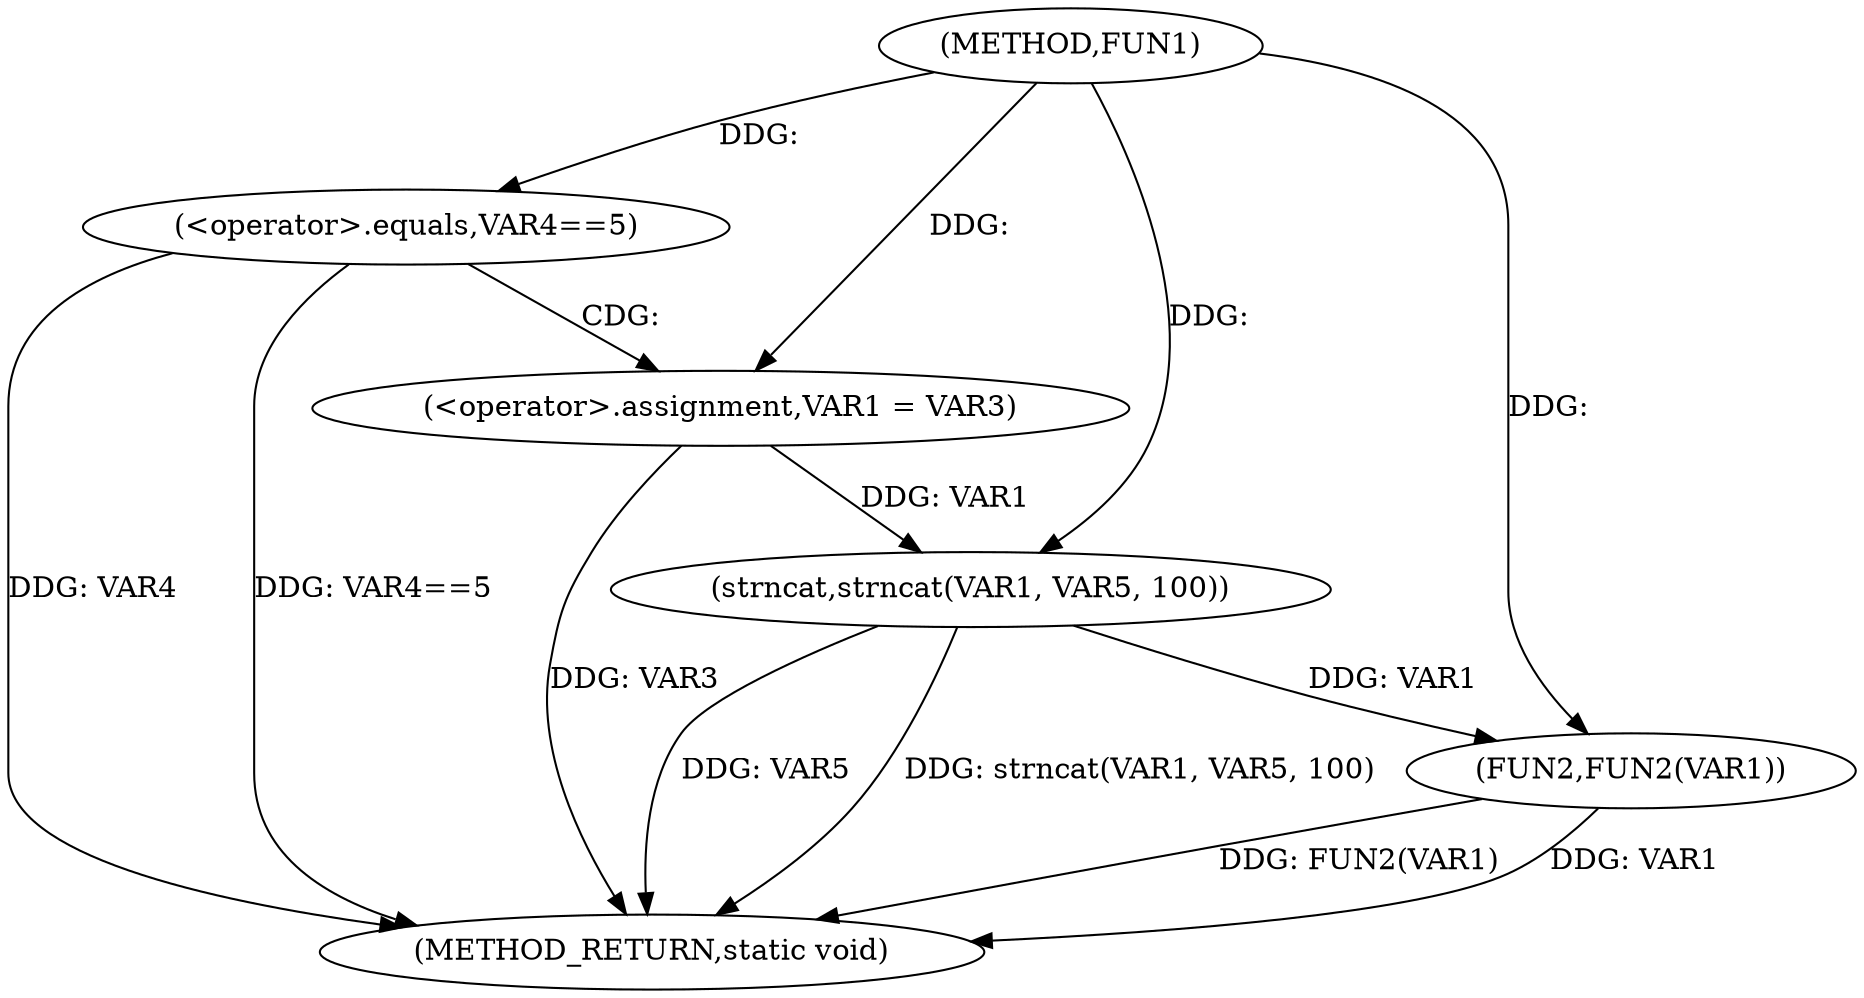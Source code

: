 digraph FUN1 {  
"1000100" [label = "(METHOD,FUN1)" ]
"1000121" [label = "(METHOD_RETURN,static void)" ]
"1000106" [label = "(<operator>.equals,VAR4==5)" ]
"1000110" [label = "(<operator>.assignment,VAR1 = VAR3)" ]
"1000115" [label = "(strncat,strncat(VAR1, VAR5, 100))" ]
"1000119" [label = "(FUN2,FUN2(VAR1))" ]
  "1000115" -> "1000121"  [ label = "DDG: VAR5"] 
  "1000106" -> "1000121"  [ label = "DDG: VAR4"] 
  "1000115" -> "1000121"  [ label = "DDG: strncat(VAR1, VAR5, 100)"] 
  "1000110" -> "1000121"  [ label = "DDG: VAR3"] 
  "1000119" -> "1000121"  [ label = "DDG: FUN2(VAR1)"] 
  "1000106" -> "1000121"  [ label = "DDG: VAR4==5"] 
  "1000119" -> "1000121"  [ label = "DDG: VAR1"] 
  "1000100" -> "1000106"  [ label = "DDG: "] 
  "1000100" -> "1000110"  [ label = "DDG: "] 
  "1000110" -> "1000115"  [ label = "DDG: VAR1"] 
  "1000100" -> "1000115"  [ label = "DDG: "] 
  "1000115" -> "1000119"  [ label = "DDG: VAR1"] 
  "1000100" -> "1000119"  [ label = "DDG: "] 
  "1000106" -> "1000110"  [ label = "CDG: "] 
}
